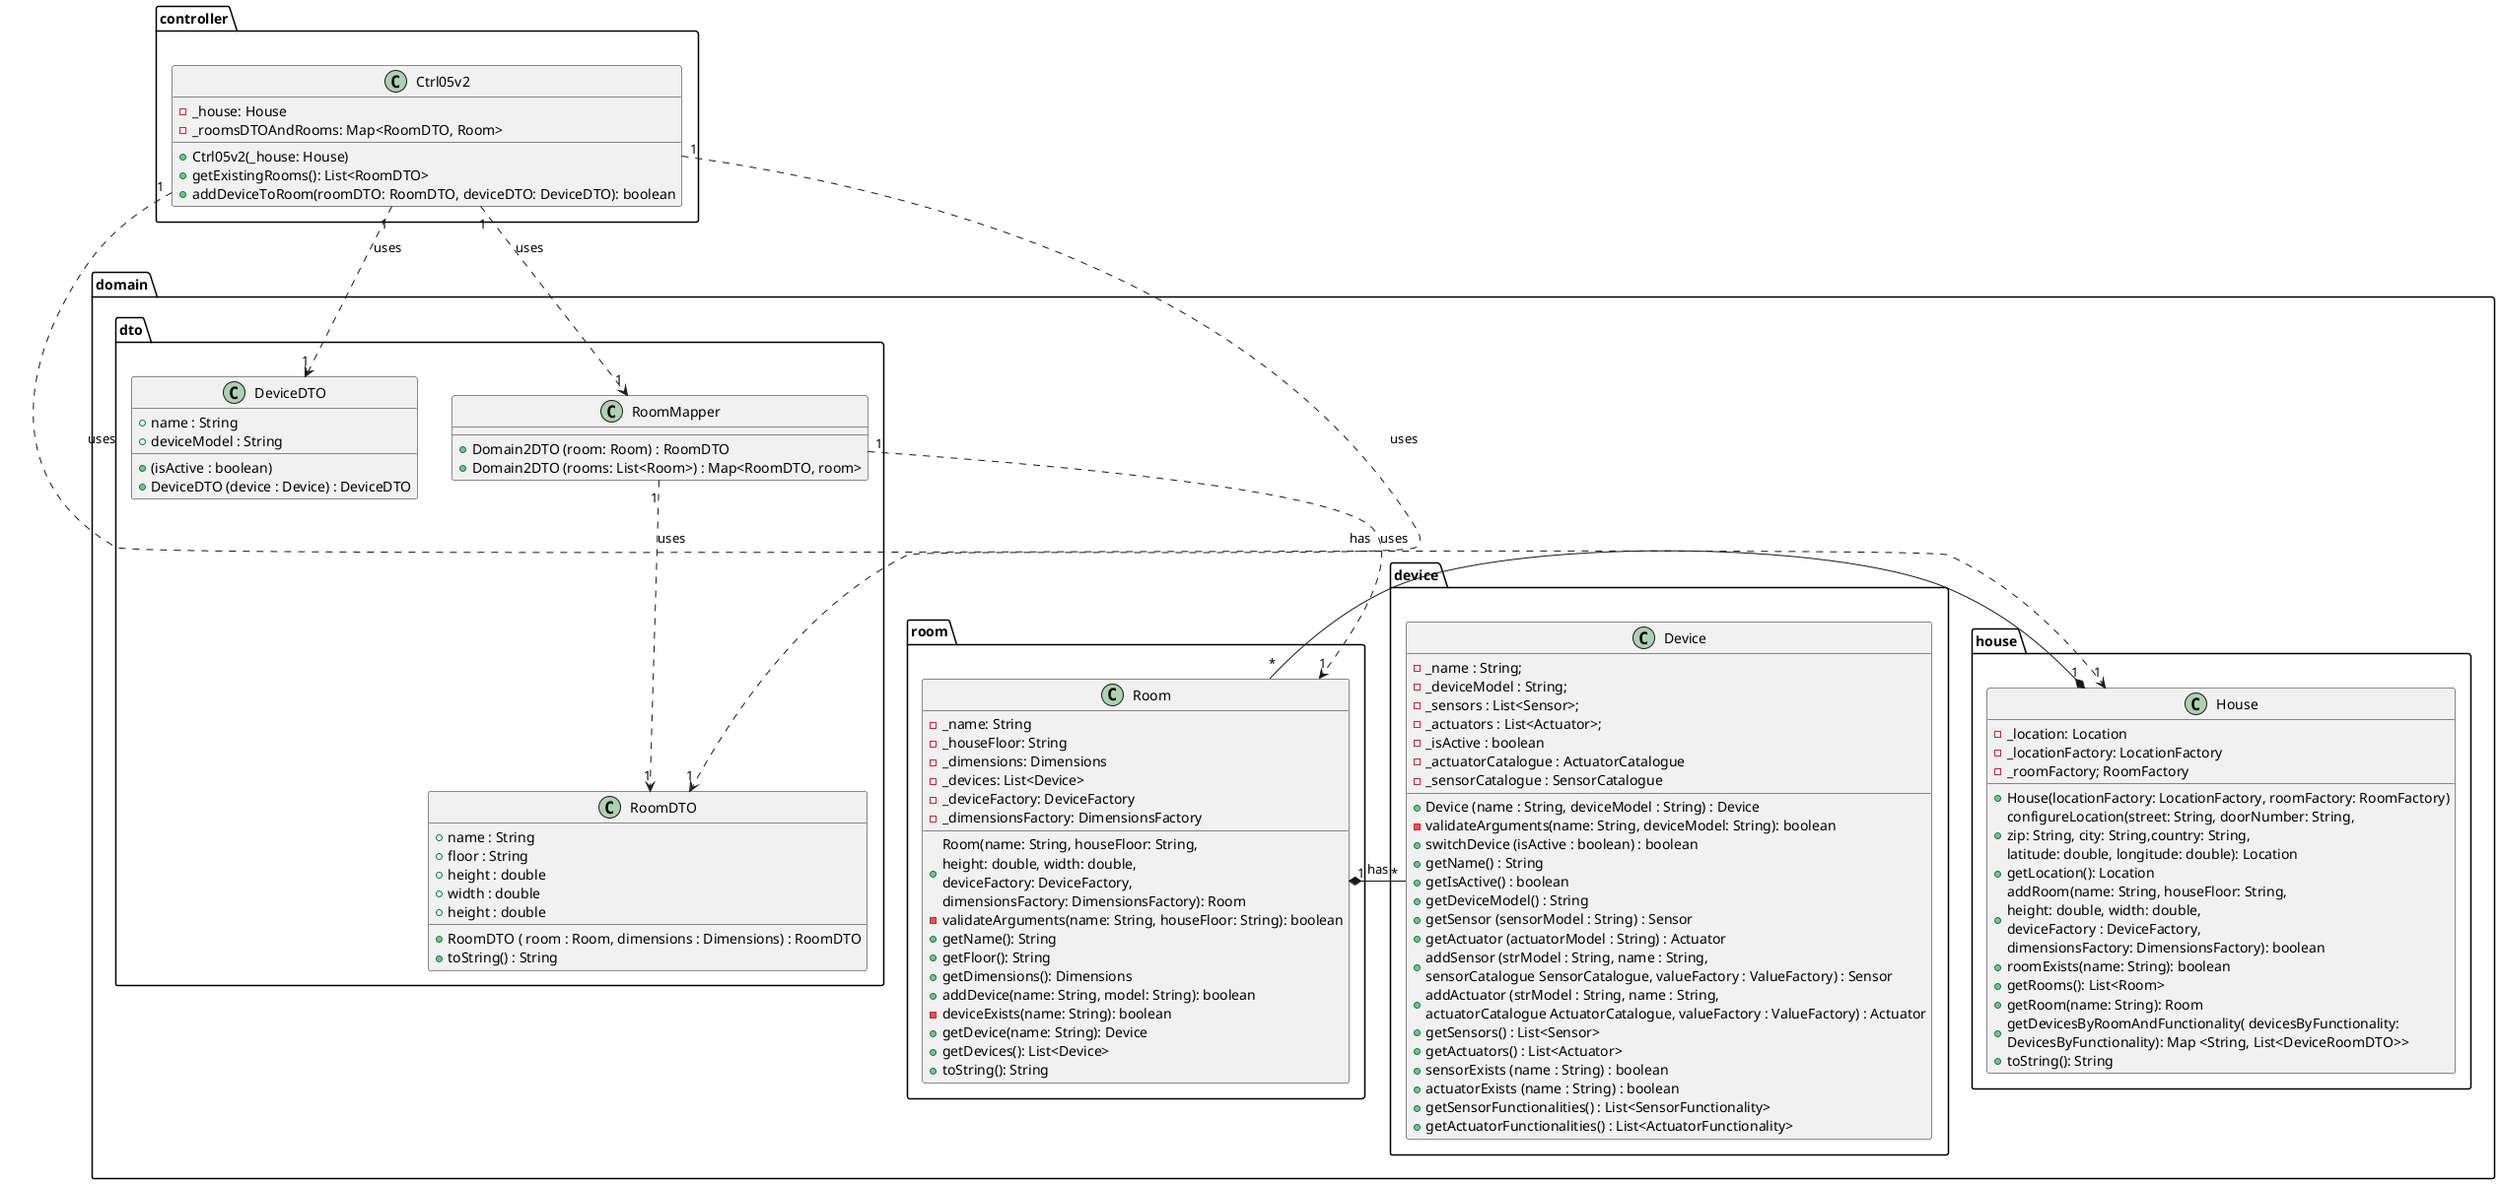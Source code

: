 @startuml
package controller{
class Ctrl05v2 {
    - _house: House
    - _roomsDTOAndRooms: Map<RoomDTO, Room>
    + Ctrl05v2(_house: House)
    + getExistingRooms(): List<RoomDTO>
    + addDeviceToRoom(roomDTO: RoomDTO, deviceDTO: DeviceDTO): boolean
}
}
package domain{
package house{
class House {
    - _location: Location
    - _locationFactory: LocationFactory
    - _roomFactory; RoomFactory

    + House(locationFactory: LocationFactory, roomFactory: RoomFactory)
    + configureLocation(street: String, doorNumber: String, \nzip: String, city: String,country: String, \nlatitude: double, longitude: double): Location
    + getLocation(): Location
    + addRoom(name: String, houseFloor: String, \nheight: double, width: double, \ndeviceFactory : DeviceFactory, \ndimensionsFactory: DimensionsFactory): boolean
    + roomExists(name: String): boolean
    + getRooms(): List<Room>
    + getRoom(name: String): Room
    + getDevicesByRoomAndFunctionality( devicesByFunctionality:\nDevicesByFunctionality): Map <String, List<DeviceRoomDTO>>
    + toString(): String
}
}
package room{
class Room {
    - _name: String
    - _houseFloor: String
    - _dimensions: Dimensions
    - _devices: List<Device>
    - _deviceFactory: DeviceFactory
    - _dimensionsFactory: DimensionsFactory
    + Room(name: String, houseFloor: String, \nheight: double, width: double, \ndeviceFactory: DeviceFactory, \ndimensionsFactory: DimensionsFactory): Room
    - validateArguments(name: String, houseFloor: String): boolean
    + getName(): String
    + getFloor(): String
    + getDimensions(): Dimensions
    + addDevice(name: String, model: String): boolean
    - deviceExists(name: String): boolean
    + getDevice(name: String): Device
    + getDevices(): List<Device>
    + toString(): String
}
}
package device{
class Device {
- _name : String;
- _deviceModel : String;
- _sensors : List<Sensor>;
- _actuators : List<Actuator>;
- _isActive : boolean
- _actuatorCatalogue : ActuatorCatalogue
- _sensorCatalogue : SensorCatalogue
+ Device (name : String, deviceModel : String) : Device
- validateArguments(name: String, deviceModel: String): boolean
+ switchDevice (isActive : boolean) : boolean
+ getName() : String
+ getIsActive() : boolean
+ getDeviceModel() : String
+ getSensor (sensorModel : String) : Sensor
+ getActuator (actuatorModel : String) : Actuator
+ addSensor (strModel : String, name : String, \nsensorCatalogue SensorCatalogue, valueFactory : ValueFactory) : Sensor
+ addActuator (strModel : String, name : String, \nactuatorCatalogue ActuatorCatalogue, valueFactory : ValueFactory) : Actuator
+ getSensors() : List<Sensor>
+ getActuators() : List<Actuator>
+ sensorExists (name : String) : boolean
+ actuatorExists (name : String) : boolean
+ getSensorFunctionalities() : List<SensorFunctionality>
+ getActuatorFunctionalities() : List<ActuatorFunctionality>
}
}
package dto{
class RoomDTO{
+ name : String
+ floor : String
+ height : double
+ width : double
+ height : double
+ RoomDTO ( room : Room, dimensions : Dimensions) : RoomDTO
+ toString() : String
}

class DeviceDTO{
+ name : String
+ deviceModel : String
+ (isActive : boolean)
+ DeviceDTO (device : Device) : DeviceDTO
}

class RoomMapper{
+ Domain2DTO (room: Room) : RoomDTO
+ Domain2DTO (rooms: List<Room>) : Map<RoomDTO, room>
}
}
Ctrl05v2 "1" ..> "1" House : "uses"
Ctrl05v2 "1" ..> "1" RoomDTO : "uses"
RoomMapper "1" ..> "1" RoomDTO : "uses"
Ctrl05v2 "1" ..> "1" DeviceDTO : "uses"
Ctrl05v2 "1" ..> "1" RoomMapper : "uses"
RoomMapper "1" ..> "1" Room : "uses"
House "1" *-right- "*" Room :"has"
Room "1"  *-right-  "*" Device: "has"

@enduml